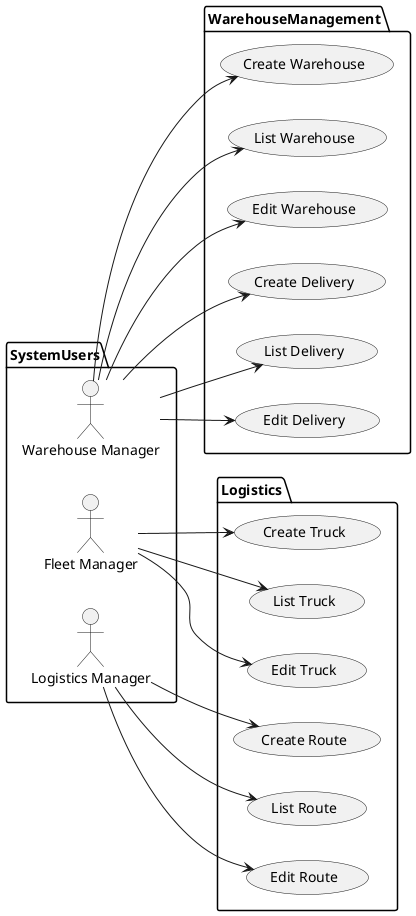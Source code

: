 @startuml diagram
left to right direction

package SystemUsers {
    actor "Warehouse Manager" as WM
    actor "Fleet Manager" as FM
    actor "Logistics Manager" as LM
}
package WarehouseManagement {
  usecase "Create Warehouse" as UC1C
  usecase "List Warehouse" as UC1L
  usecase "Edit Warehouse" as UC1E
  usecase "Create Delivery" as UC2C
  usecase "List Delivery" as UC2L
  usecase "Edit Delivery" as UC2E
}

package Logistics {
  usecase "Create Truck" as UC3C
  usecase "List Truck" as UC3L
  usecase "Edit Truck" as UC3E
  usecase "Create Route" as UC4C
  usecase "List Route" as UC4L
  usecase "Edit Route" as UC4E

}

WM --> UC1C
WM --> UC1L
WM --> UC1E
WM --> UC2C
WM --> UC2L
WM --> UC2E
FM --> UC3C
FM --> UC3L
FM --> UC3E
LM --> UC4C
LM --> UC4L
LM --> UC4E
@enduml
